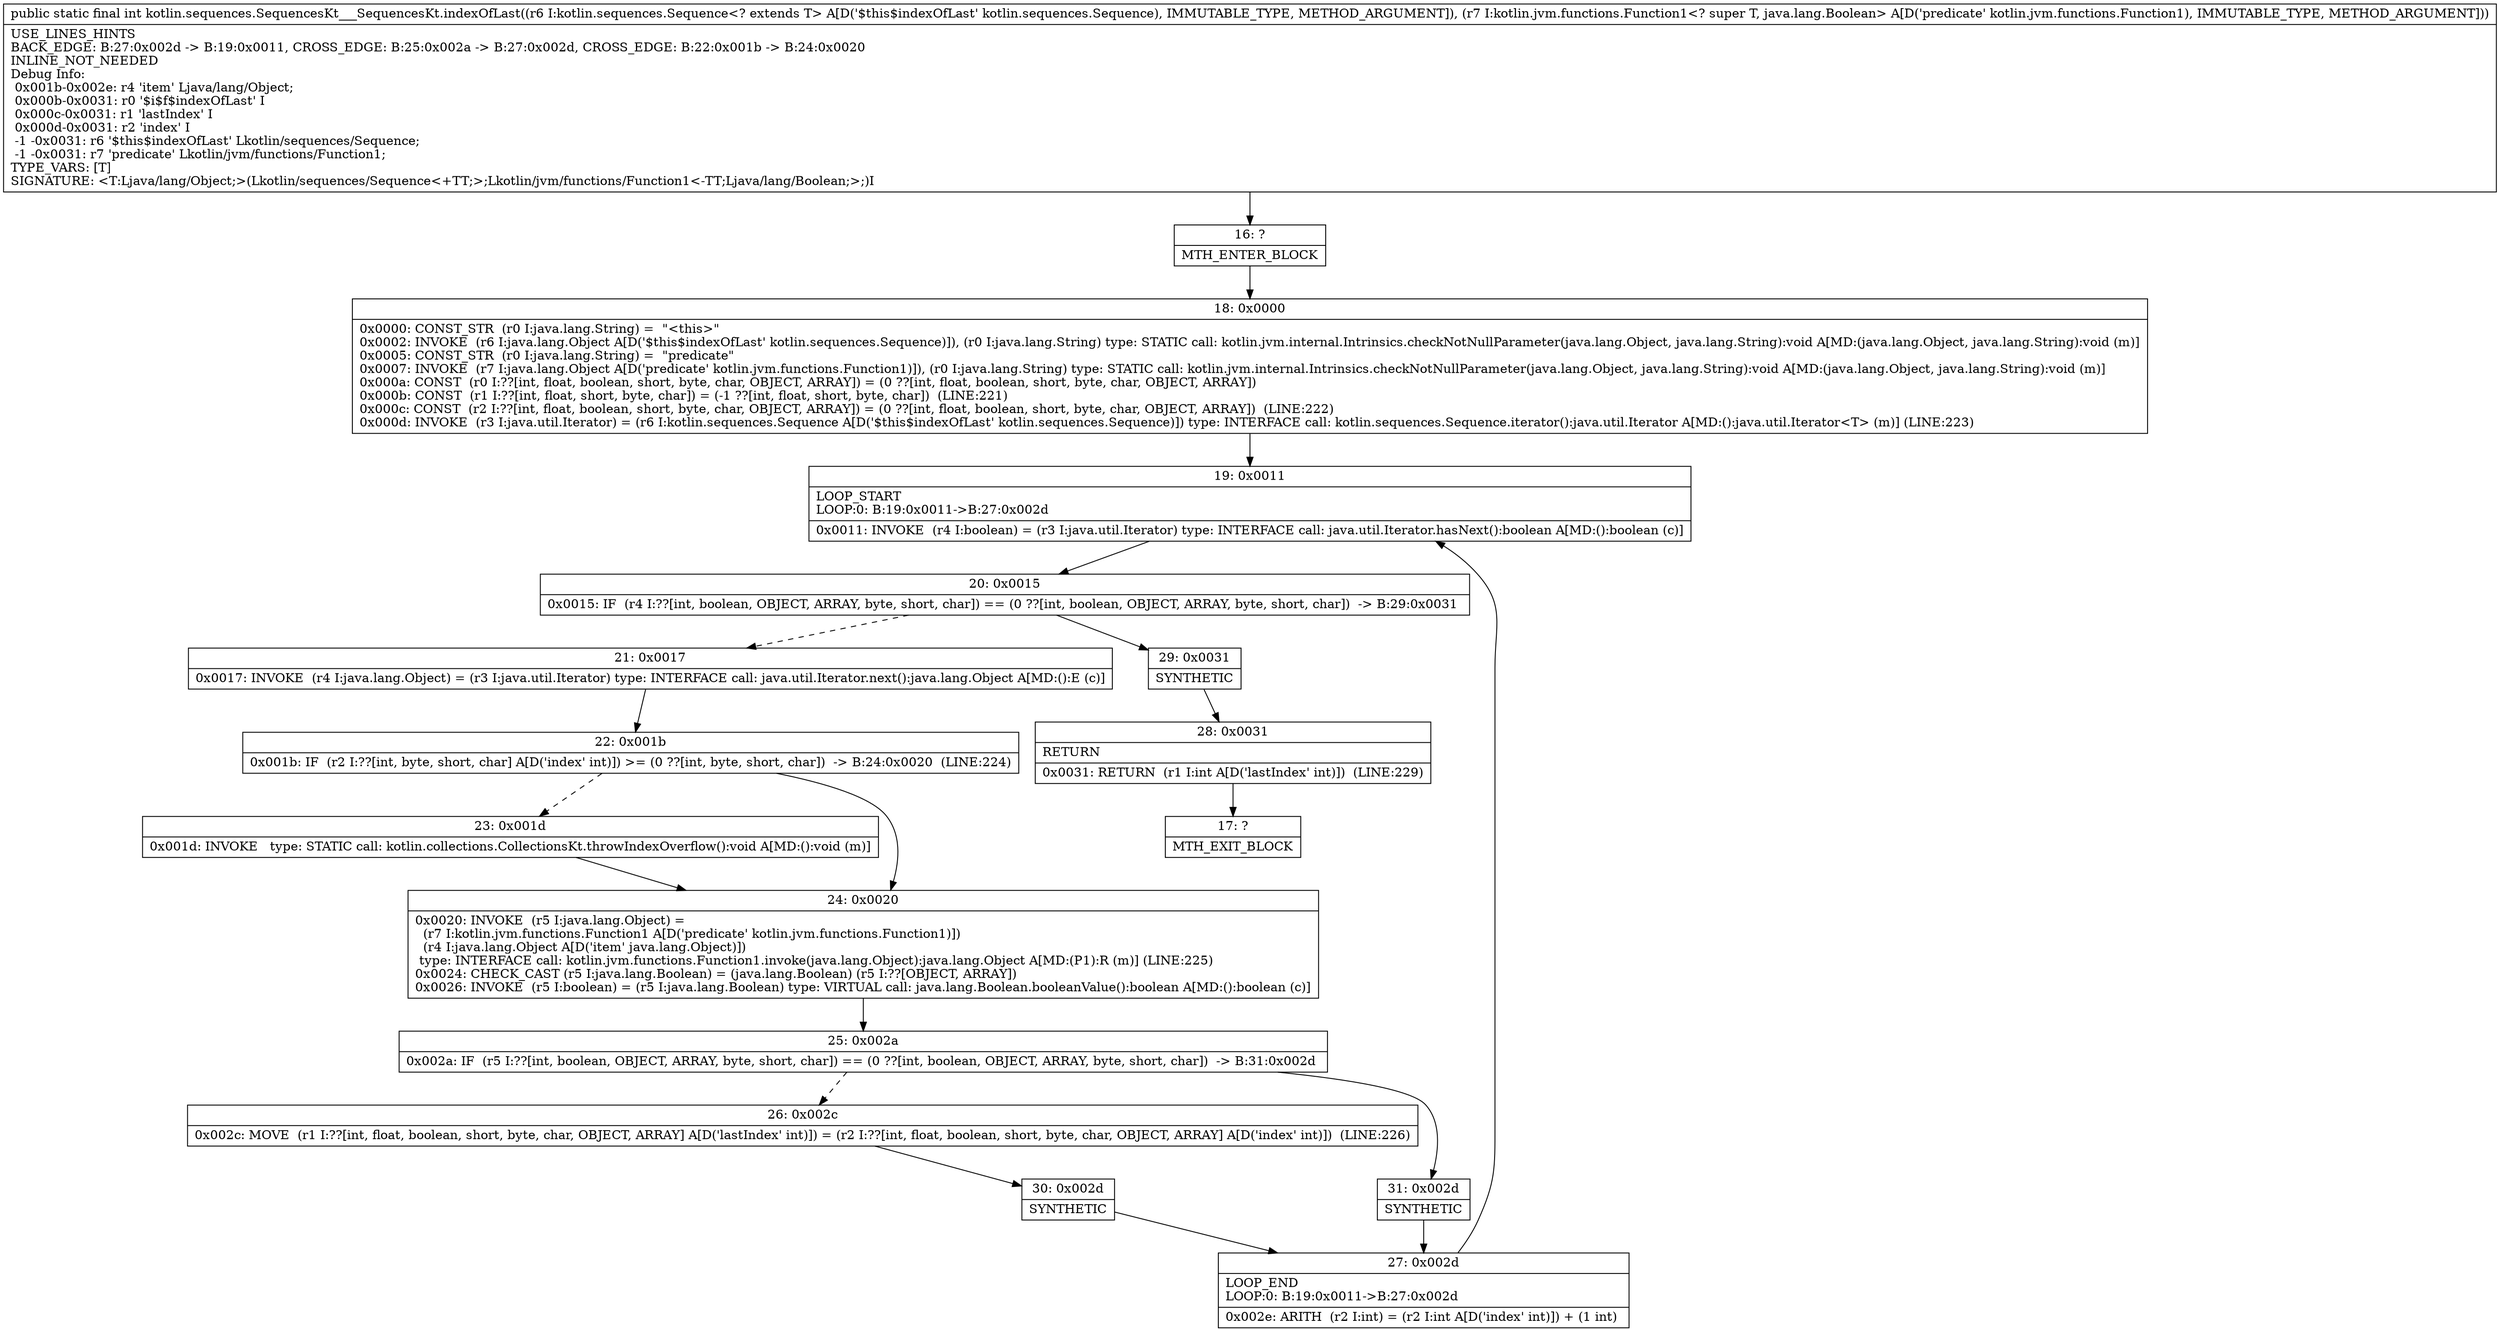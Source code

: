 digraph "CFG forkotlin.sequences.SequencesKt___SequencesKt.indexOfLast(Lkotlin\/sequences\/Sequence;Lkotlin\/jvm\/functions\/Function1;)I" {
Node_16 [shape=record,label="{16\:\ ?|MTH_ENTER_BLOCK\l}"];
Node_18 [shape=record,label="{18\:\ 0x0000|0x0000: CONST_STR  (r0 I:java.lang.String) =  \"\<this\>\" \l0x0002: INVOKE  (r6 I:java.lang.Object A[D('$this$indexOfLast' kotlin.sequences.Sequence)]), (r0 I:java.lang.String) type: STATIC call: kotlin.jvm.internal.Intrinsics.checkNotNullParameter(java.lang.Object, java.lang.String):void A[MD:(java.lang.Object, java.lang.String):void (m)]\l0x0005: CONST_STR  (r0 I:java.lang.String) =  \"predicate\" \l0x0007: INVOKE  (r7 I:java.lang.Object A[D('predicate' kotlin.jvm.functions.Function1)]), (r0 I:java.lang.String) type: STATIC call: kotlin.jvm.internal.Intrinsics.checkNotNullParameter(java.lang.Object, java.lang.String):void A[MD:(java.lang.Object, java.lang.String):void (m)]\l0x000a: CONST  (r0 I:??[int, float, boolean, short, byte, char, OBJECT, ARRAY]) = (0 ??[int, float, boolean, short, byte, char, OBJECT, ARRAY]) \l0x000b: CONST  (r1 I:??[int, float, short, byte, char]) = (\-1 ??[int, float, short, byte, char])  (LINE:221)\l0x000c: CONST  (r2 I:??[int, float, boolean, short, byte, char, OBJECT, ARRAY]) = (0 ??[int, float, boolean, short, byte, char, OBJECT, ARRAY])  (LINE:222)\l0x000d: INVOKE  (r3 I:java.util.Iterator) = (r6 I:kotlin.sequences.Sequence A[D('$this$indexOfLast' kotlin.sequences.Sequence)]) type: INTERFACE call: kotlin.sequences.Sequence.iterator():java.util.Iterator A[MD:():java.util.Iterator\<T\> (m)] (LINE:223)\l}"];
Node_19 [shape=record,label="{19\:\ 0x0011|LOOP_START\lLOOP:0: B:19:0x0011\-\>B:27:0x002d\l|0x0011: INVOKE  (r4 I:boolean) = (r3 I:java.util.Iterator) type: INTERFACE call: java.util.Iterator.hasNext():boolean A[MD:():boolean (c)]\l}"];
Node_20 [shape=record,label="{20\:\ 0x0015|0x0015: IF  (r4 I:??[int, boolean, OBJECT, ARRAY, byte, short, char]) == (0 ??[int, boolean, OBJECT, ARRAY, byte, short, char])  \-\> B:29:0x0031 \l}"];
Node_21 [shape=record,label="{21\:\ 0x0017|0x0017: INVOKE  (r4 I:java.lang.Object) = (r3 I:java.util.Iterator) type: INTERFACE call: java.util.Iterator.next():java.lang.Object A[MD:():E (c)]\l}"];
Node_22 [shape=record,label="{22\:\ 0x001b|0x001b: IF  (r2 I:??[int, byte, short, char] A[D('index' int)]) \>= (0 ??[int, byte, short, char])  \-\> B:24:0x0020  (LINE:224)\l}"];
Node_23 [shape=record,label="{23\:\ 0x001d|0x001d: INVOKE   type: STATIC call: kotlin.collections.CollectionsKt.throwIndexOverflow():void A[MD:():void (m)]\l}"];
Node_24 [shape=record,label="{24\:\ 0x0020|0x0020: INVOKE  (r5 I:java.lang.Object) = \l  (r7 I:kotlin.jvm.functions.Function1 A[D('predicate' kotlin.jvm.functions.Function1)])\l  (r4 I:java.lang.Object A[D('item' java.lang.Object)])\l type: INTERFACE call: kotlin.jvm.functions.Function1.invoke(java.lang.Object):java.lang.Object A[MD:(P1):R (m)] (LINE:225)\l0x0024: CHECK_CAST (r5 I:java.lang.Boolean) = (java.lang.Boolean) (r5 I:??[OBJECT, ARRAY]) \l0x0026: INVOKE  (r5 I:boolean) = (r5 I:java.lang.Boolean) type: VIRTUAL call: java.lang.Boolean.booleanValue():boolean A[MD:():boolean (c)]\l}"];
Node_25 [shape=record,label="{25\:\ 0x002a|0x002a: IF  (r5 I:??[int, boolean, OBJECT, ARRAY, byte, short, char]) == (0 ??[int, boolean, OBJECT, ARRAY, byte, short, char])  \-\> B:31:0x002d \l}"];
Node_26 [shape=record,label="{26\:\ 0x002c|0x002c: MOVE  (r1 I:??[int, float, boolean, short, byte, char, OBJECT, ARRAY] A[D('lastIndex' int)]) = (r2 I:??[int, float, boolean, short, byte, char, OBJECT, ARRAY] A[D('index' int)])  (LINE:226)\l}"];
Node_30 [shape=record,label="{30\:\ 0x002d|SYNTHETIC\l}"];
Node_27 [shape=record,label="{27\:\ 0x002d|LOOP_END\lLOOP:0: B:19:0x0011\-\>B:27:0x002d\l|0x002e: ARITH  (r2 I:int) = (r2 I:int A[D('index' int)]) + (1 int) \l}"];
Node_31 [shape=record,label="{31\:\ 0x002d|SYNTHETIC\l}"];
Node_29 [shape=record,label="{29\:\ 0x0031|SYNTHETIC\l}"];
Node_28 [shape=record,label="{28\:\ 0x0031|RETURN\l|0x0031: RETURN  (r1 I:int A[D('lastIndex' int)])  (LINE:229)\l}"];
Node_17 [shape=record,label="{17\:\ ?|MTH_EXIT_BLOCK\l}"];
MethodNode[shape=record,label="{public static final int kotlin.sequences.SequencesKt___SequencesKt.indexOfLast((r6 I:kotlin.sequences.Sequence\<? extends T\> A[D('$this$indexOfLast' kotlin.sequences.Sequence), IMMUTABLE_TYPE, METHOD_ARGUMENT]), (r7 I:kotlin.jvm.functions.Function1\<? super T, java.lang.Boolean\> A[D('predicate' kotlin.jvm.functions.Function1), IMMUTABLE_TYPE, METHOD_ARGUMENT]))  | USE_LINES_HINTS\lBACK_EDGE: B:27:0x002d \-\> B:19:0x0011, CROSS_EDGE: B:25:0x002a \-\> B:27:0x002d, CROSS_EDGE: B:22:0x001b \-\> B:24:0x0020\lINLINE_NOT_NEEDED\lDebug Info:\l  0x001b\-0x002e: r4 'item' Ljava\/lang\/Object;\l  0x000b\-0x0031: r0 '$i$f$indexOfLast' I\l  0x000c\-0x0031: r1 'lastIndex' I\l  0x000d\-0x0031: r2 'index' I\l  \-1 \-0x0031: r6 '$this$indexOfLast' Lkotlin\/sequences\/Sequence;\l  \-1 \-0x0031: r7 'predicate' Lkotlin\/jvm\/functions\/Function1;\lTYPE_VARS: [T]\lSIGNATURE: \<T:Ljava\/lang\/Object;\>(Lkotlin\/sequences\/Sequence\<+TT;\>;Lkotlin\/jvm\/functions\/Function1\<\-TT;Ljava\/lang\/Boolean;\>;)I\l}"];
MethodNode -> Node_16;Node_16 -> Node_18;
Node_18 -> Node_19;
Node_19 -> Node_20;
Node_20 -> Node_21[style=dashed];
Node_20 -> Node_29;
Node_21 -> Node_22;
Node_22 -> Node_23[style=dashed];
Node_22 -> Node_24;
Node_23 -> Node_24;
Node_24 -> Node_25;
Node_25 -> Node_26[style=dashed];
Node_25 -> Node_31;
Node_26 -> Node_30;
Node_30 -> Node_27;
Node_27 -> Node_19;
Node_31 -> Node_27;
Node_29 -> Node_28;
Node_28 -> Node_17;
}

